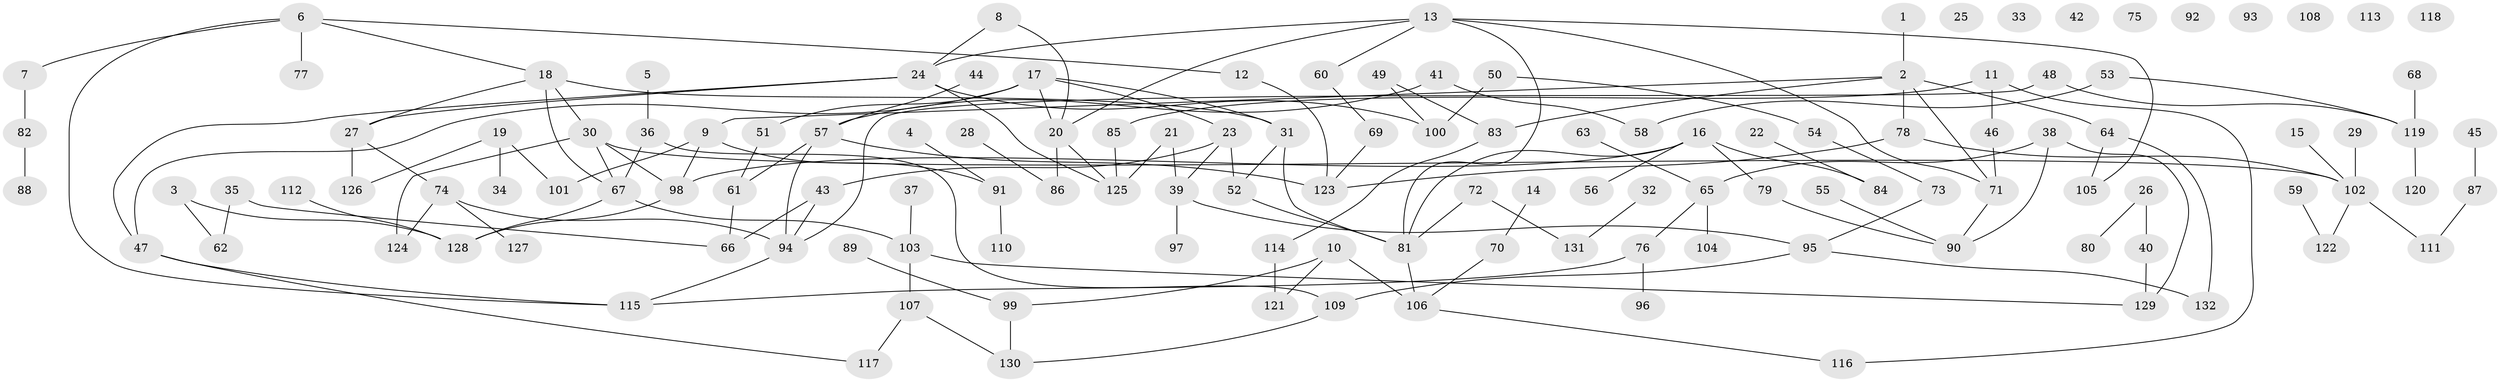 // coarse degree distribution, {4: 0.1267605633802817, 2: 0.2535211267605634, 5: 0.04225352112676056, 7: 0.04225352112676056, 8: 0.014084507042253521, 3: 0.28169014084507044, 9: 0.014084507042253521, 1: 0.2112676056338028, 6: 0.014084507042253521}
// Generated by graph-tools (version 1.1) at 2025/48/03/04/25 22:48:18]
// undirected, 132 vertices, 161 edges
graph export_dot {
  node [color=gray90,style=filled];
  1;
  2;
  3;
  4;
  5;
  6;
  7;
  8;
  9;
  10;
  11;
  12;
  13;
  14;
  15;
  16;
  17;
  18;
  19;
  20;
  21;
  22;
  23;
  24;
  25;
  26;
  27;
  28;
  29;
  30;
  31;
  32;
  33;
  34;
  35;
  36;
  37;
  38;
  39;
  40;
  41;
  42;
  43;
  44;
  45;
  46;
  47;
  48;
  49;
  50;
  51;
  52;
  53;
  54;
  55;
  56;
  57;
  58;
  59;
  60;
  61;
  62;
  63;
  64;
  65;
  66;
  67;
  68;
  69;
  70;
  71;
  72;
  73;
  74;
  75;
  76;
  77;
  78;
  79;
  80;
  81;
  82;
  83;
  84;
  85;
  86;
  87;
  88;
  89;
  90;
  91;
  92;
  93;
  94;
  95;
  96;
  97;
  98;
  99;
  100;
  101;
  102;
  103;
  104;
  105;
  106;
  107;
  108;
  109;
  110;
  111;
  112;
  113;
  114;
  115;
  116;
  117;
  118;
  119;
  120;
  121;
  122;
  123;
  124;
  125;
  126;
  127;
  128;
  129;
  130;
  131;
  132;
  1 -- 2;
  2 -- 9;
  2 -- 64;
  2 -- 71;
  2 -- 78;
  2 -- 83;
  3 -- 62;
  3 -- 128;
  4 -- 91;
  5 -- 36;
  6 -- 7;
  6 -- 12;
  6 -- 18;
  6 -- 77;
  6 -- 115;
  7 -- 82;
  8 -- 20;
  8 -- 24;
  9 -- 91;
  9 -- 98;
  9 -- 101;
  10 -- 99;
  10 -- 106;
  10 -- 121;
  11 -- 46;
  11 -- 85;
  11 -- 116;
  12 -- 123;
  13 -- 20;
  13 -- 24;
  13 -- 60;
  13 -- 71;
  13 -- 81;
  13 -- 105;
  14 -- 70;
  15 -- 102;
  16 -- 56;
  16 -- 79;
  16 -- 81;
  16 -- 84;
  16 -- 98;
  17 -- 20;
  17 -- 23;
  17 -- 31;
  17 -- 47;
  17 -- 51;
  18 -- 27;
  18 -- 30;
  18 -- 31;
  18 -- 67;
  19 -- 34;
  19 -- 101;
  19 -- 126;
  20 -- 86;
  20 -- 125;
  21 -- 39;
  21 -- 125;
  22 -- 84;
  23 -- 39;
  23 -- 43;
  23 -- 52;
  24 -- 27;
  24 -- 47;
  24 -- 100;
  24 -- 125;
  26 -- 40;
  26 -- 80;
  27 -- 74;
  27 -- 126;
  28 -- 86;
  29 -- 102;
  30 -- 67;
  30 -- 98;
  30 -- 102;
  30 -- 124;
  31 -- 52;
  31 -- 81;
  32 -- 131;
  35 -- 62;
  35 -- 66;
  36 -- 67;
  36 -- 109;
  37 -- 103;
  38 -- 65;
  38 -- 90;
  38 -- 129;
  39 -- 95;
  39 -- 97;
  40 -- 129;
  41 -- 57;
  41 -- 58;
  43 -- 66;
  43 -- 94;
  44 -- 57;
  45 -- 87;
  46 -- 71;
  47 -- 115;
  47 -- 117;
  48 -- 94;
  48 -- 119;
  49 -- 83;
  49 -- 100;
  50 -- 54;
  50 -- 100;
  51 -- 61;
  52 -- 81;
  53 -- 58;
  53 -- 119;
  54 -- 73;
  55 -- 90;
  57 -- 61;
  57 -- 94;
  57 -- 123;
  59 -- 122;
  60 -- 69;
  61 -- 66;
  63 -- 65;
  64 -- 105;
  64 -- 132;
  65 -- 76;
  65 -- 104;
  67 -- 103;
  67 -- 128;
  68 -- 119;
  69 -- 123;
  70 -- 106;
  71 -- 90;
  72 -- 81;
  72 -- 131;
  73 -- 95;
  74 -- 94;
  74 -- 124;
  74 -- 127;
  76 -- 96;
  76 -- 115;
  78 -- 102;
  78 -- 123;
  79 -- 90;
  81 -- 106;
  82 -- 88;
  83 -- 114;
  85 -- 125;
  87 -- 111;
  89 -- 99;
  91 -- 110;
  94 -- 115;
  95 -- 109;
  95 -- 132;
  98 -- 128;
  99 -- 130;
  102 -- 111;
  102 -- 122;
  103 -- 107;
  103 -- 129;
  106 -- 116;
  107 -- 117;
  107 -- 130;
  109 -- 130;
  112 -- 128;
  114 -- 121;
  119 -- 120;
}
